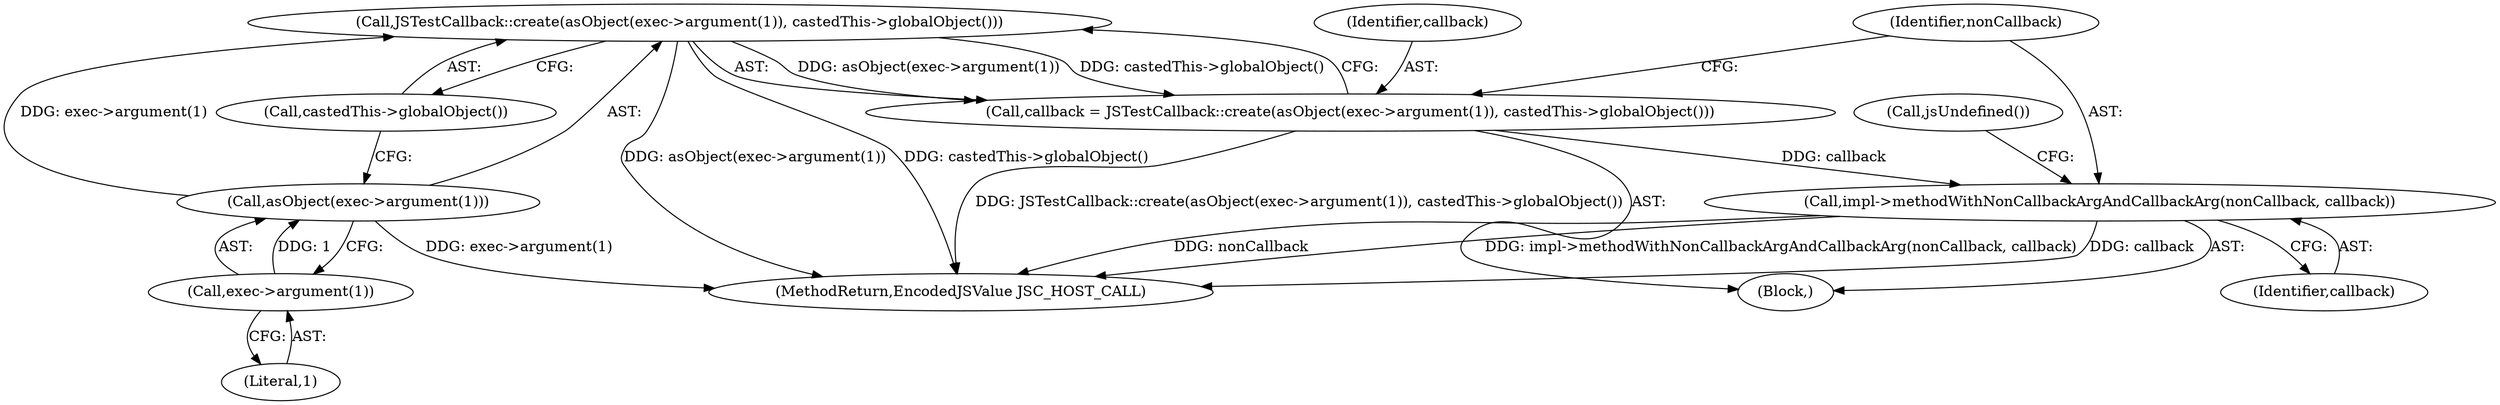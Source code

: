 digraph "0_Chrome_b944f670bb7a8a919daac497a4ea0536c954c201_35@API" {
"1000159" [label="(Call,JSTestCallback::create(asObject(exec->argument(1)), castedThis->globalObject()))"];
"1000160" [label="(Call,asObject(exec->argument(1)))"];
"1000161" [label="(Call,exec->argument(1))"];
"1000157" [label="(Call,callback = JSTestCallback::create(asObject(exec->argument(1)), castedThis->globalObject()))"];
"1000164" [label="(Call,impl->methodWithNonCallbackArgAndCallbackArg(nonCallback, callback))"];
"1000160" [label="(Call,asObject(exec->argument(1)))"];
"1000166" [label="(Identifier,callback)"];
"1000159" [label="(Call,JSTestCallback::create(asObject(exec->argument(1)), castedThis->globalObject()))"];
"1000157" [label="(Call,callback = JSTestCallback::create(asObject(exec->argument(1)), castedThis->globalObject()))"];
"1000169" [label="(Call,jsUndefined())"];
"1000163" [label="(Call,castedThis->globalObject())"];
"1000170" [label="(MethodReturn,EncodedJSValue JSC_HOST_CALL)"];
"1000102" [label="(Block,)"];
"1000158" [label="(Identifier,callback)"];
"1000165" [label="(Identifier,nonCallback)"];
"1000164" [label="(Call,impl->methodWithNonCallbackArgAndCallbackArg(nonCallback, callback))"];
"1000161" [label="(Call,exec->argument(1))"];
"1000162" [label="(Literal,1)"];
"1000159" -> "1000157"  [label="AST: "];
"1000159" -> "1000163"  [label="CFG: "];
"1000160" -> "1000159"  [label="AST: "];
"1000163" -> "1000159"  [label="AST: "];
"1000157" -> "1000159"  [label="CFG: "];
"1000159" -> "1000170"  [label="DDG: castedThis->globalObject()"];
"1000159" -> "1000170"  [label="DDG: asObject(exec->argument(1))"];
"1000159" -> "1000157"  [label="DDG: asObject(exec->argument(1))"];
"1000159" -> "1000157"  [label="DDG: castedThis->globalObject()"];
"1000160" -> "1000159"  [label="DDG: exec->argument(1)"];
"1000160" -> "1000161"  [label="CFG: "];
"1000161" -> "1000160"  [label="AST: "];
"1000163" -> "1000160"  [label="CFG: "];
"1000160" -> "1000170"  [label="DDG: exec->argument(1)"];
"1000161" -> "1000160"  [label="DDG: 1"];
"1000161" -> "1000162"  [label="CFG: "];
"1000162" -> "1000161"  [label="AST: "];
"1000157" -> "1000102"  [label="AST: "];
"1000158" -> "1000157"  [label="AST: "];
"1000165" -> "1000157"  [label="CFG: "];
"1000157" -> "1000170"  [label="DDG: JSTestCallback::create(asObject(exec->argument(1)), castedThis->globalObject())"];
"1000157" -> "1000164"  [label="DDG: callback"];
"1000164" -> "1000102"  [label="AST: "];
"1000164" -> "1000166"  [label="CFG: "];
"1000165" -> "1000164"  [label="AST: "];
"1000166" -> "1000164"  [label="AST: "];
"1000169" -> "1000164"  [label="CFG: "];
"1000164" -> "1000170"  [label="DDG: impl->methodWithNonCallbackArgAndCallbackArg(nonCallback, callback)"];
"1000164" -> "1000170"  [label="DDG: callback"];
"1000164" -> "1000170"  [label="DDG: nonCallback"];
}
